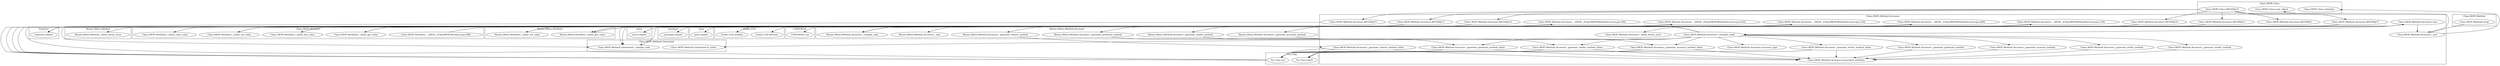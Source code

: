 digraph {
graph [overlap=false]
subgraph cluster_warnings {
	label="warnings";
	"warnings::import";
}
subgraph cluster_Try_Tiny {
	label="Try::Tiny";
	"Try::Tiny::catch";
	"Try::Tiny::try";
}
subgraph cluster_Scalar_Util {
	label="Scalar::Util";
	"Scalar::Util::blessed";
	"Scalar::Util::weaken";
}
subgraph cluster_UNIVERSAL {
	label="UNIVERSAL";
	"UNIVERSAL::isa";
}
subgraph cluster_Class_MOP_Method_Accessor {
	label="Class::MOP::Method::Accessor";
	"Class::MOP::Method::Accessor::BEGIN@15";
	"Class::MOP::Method::Accessor::_new";
	"Class::MOP::Method::Accessor::BEGIN@14";
	"Class::MOP::Method::Accessor::_initialize_body";
	"Class::MOP::Method::Accessor::_generate_clearer_method_inline";
	"Class::MOP::Method::Accessor::__ANON__[Class/MOP/Method/Accessor.pm:154]";
	"Class::MOP::Method::Accessor::_generate_reader_method";
	"Class::MOP::Method::Accessor::associated_attribute";
	"Class::MOP::Method::Accessor::__ANON__[Class/MOP/Method/Accessor.pm:184]";
	"Class::MOP::Method::Accessor::BEGIN@10";
	"Class::MOP::Method::Accessor::__ANON__[Class/MOP/Method/Accessor.pm:209]";
	"Class::MOP::Method::Accessor::BEGIN@11";
	"Class::MOP::Method::Accessor::_inline_throw_error";
	"Class::MOP::Method::Accessor::_generate_accessor_method_inline";
	"Class::MOP::Method::Accessor::BEGIN@3";
	"Class::MOP::Method::Accessor::_generate_writer_method_inline";
	"Class::MOP::Method::Accessor::_generate_predicate_method";
	"Class::MOP::Method::Accessor::_generate_accessor_method";
	"Class::MOP::Method::Accessor::accessor_type";
	"Class::MOP::Method::Accessor::BEGIN@17";
	"Class::MOP::Method::Accessor::__ANON__[Class/MOP/Method/Accessor.pm:234]";
	"Class::MOP::Method::Accessor::BEGIN@13";
	"Class::MOP::Method::Accessor::_generate_reader_method_inline";
	"Class::MOP::Method::Accessor::_generate_writer_method";
	"Class::MOP::Method::Accessor::new";
	"Class::MOP::Method::Accessor::_generate_predicate_method_inline";
	"Class::MOP::Method::Accessor::__ANON__[Class/MOP/Method/Accessor.pm:120]";
}
subgraph cluster_base {
	label="base";
	"base::import";
}
subgraph cluster_Class_MOP_Method_Generated {
	label="Class::MOP::Method::Generated";
	"Class::MOP::Method::Generated::_compile_code";
	"Class::MOP::Method::Generated::is_inline";
}
subgraph cluster_strict {
	label="strict";
	"strict::import";
}
subgraph cluster_Class_MOP_Class {
	label="Class::MOP::Class";
	"Class::MOP::Class::BEGIN@15";
	"Class::MOP::Class::initialize";
	"Class::MOP::Class::new_object";
}
subgraph cluster_Moose_Meta_Method {
	label="Moose::Meta::Method";
	"Moose::Meta::Method::_inline_throw_error";
}
subgraph cluster_Exporter {
	label="Exporter";
	"Exporter::import";
}
subgraph cluster_Class_MOP_Attribute {
	label="Class::MOP::Attribute";
	"Class::MOP::Attribute::_inline_clear_value";
	"Class::MOP::Attribute::_inline_has_value";
	"Class::MOP::Attribute::_inline_set_value";
	"Class::MOP::Attribute::__ANON__[Class/MOP/Attribute.pm:398]";
	"Class::MOP::Attribute::_inline_get_value";
}
subgraph cluster_Moose_Meta_Attribute {
	label="Moose::Meta::Attribute";
	"Moose::Meta::Attribute::_inline_set_value";
	"Moose::Meta::Attribute::_inline_get_value";
}
subgraph cluster_Moose_Meta_Method_Accessor {
	label="Moose::Meta::Method::Accessor";
	"Moose::Meta::Method::Accessor::_generate_clearer_method";
	"Moose::Meta::Method::Accessor::_generate_accessor_method";
	"Moose::Meta::Method::Accessor::_generate_reader_method";
	"Moose::Meta::Method::Accessor::_generate_predicate_method";
	"Moose::Meta::Method::Accessor::_compile_code";
	"Moose::Meta::Method::Accessor::_new";
}
subgraph cluster_Class_MOP_Method {
	label="Class::MOP::Method";
	"Class::MOP::Method::wrap";
}
"Class::MOP::Method::Accessor::_generate_accessor_method_inline" -> "Try::Tiny::try";
"Class::MOP::Method::Accessor::_generate_writer_method_inline" -> "Try::Tiny::try";
"Class::MOP::Method::Accessor::_generate_clearer_method_inline" -> "Try::Tiny::try";
"Class::MOP::Method::Accessor::_generate_reader_method_inline" -> "Try::Tiny::try";
"Class::MOP::Method::Accessor::_generate_predicate_method_inline" -> "Try::Tiny::try";
"Try::Tiny::try" -> "Class::MOP::Method::Accessor::__ANON__[Class/MOP/Method/Accessor.pm:209]";
"Class::MOP::Method::Accessor::BEGIN@13" -> "Exporter::import";
"Class::MOP::Method::Accessor::BEGIN@15" -> "Exporter::import";
"Class::MOP::Method::Accessor::BEGIN@14" -> "Exporter::import";
"Class::MOP::Class::BEGIN@15" -> "Class::MOP::Method::Accessor::BEGIN@13";
"Moose::Meta::Method::Accessor::_generate_reader_method" -> "Class::MOP::Method::Accessor::_generate_reader_method_inline";
"Class::MOP::Method::Accessor::_initialize_body" -> "Class::MOP::Method::Accessor::_generate_reader_method_inline";
"Class::MOP::Method::Accessor::__ANON__[Class/MOP/Method/Accessor.pm:234]" -> "Moose::Meta::Method::Accessor::_compile_code";
"Class::MOP::Method::Accessor::__ANON__[Class/MOP/Method/Accessor.pm:154]" -> "Moose::Meta::Method::Accessor::_compile_code";
"Class::MOP::Method::Accessor::__ANON__[Class/MOP/Method/Accessor.pm:209]" -> "Moose::Meta::Method::Accessor::_compile_code";
"Class::MOP::Method::Accessor::__ANON__[Class/MOP/Method/Accessor.pm:120]" -> "Moose::Meta::Method::Accessor::_compile_code";
"Class::MOP::Method::Accessor::new" -> "Scalar::Util::blessed";
"Class::MOP::Method::Accessor::_initialize_body" -> "Class::MOP::Method::Generated::is_inline";
"Moose::Meta::Method::Accessor::_generate_accessor_method" -> "Class::MOP::Method::Accessor::_generate_accessor_method_inline";
"Class::MOP::Method::Accessor::_initialize_body" -> "Class::MOP::Method::Accessor::_generate_accessor_method_inline";
"Class::MOP::Method::Accessor::_initialize_body" -> "Moose::Meta::Method::Accessor::_generate_predicate_method";
"Try::Tiny::try" -> "Class::MOP::Method::Accessor::__ANON__[Class/MOP/Method/Accessor.pm:234]";
"Class::MOP::Method::Accessor::_initialize_body" -> "Class::MOP::Method::Accessor::_generate_writer_method_inline";
"Class::MOP::Method::Accessor::__ANON__[Class/MOP/Method/Accessor.pm:209]" -> "Class::MOP::Attribute::_inline_has_value";
"Class::MOP::Method::Accessor::_generate_accessor_method_inline" -> "Try::Tiny::catch";
"Class::MOP::Method::Accessor::_generate_writer_method_inline" -> "Try::Tiny::catch";
"Class::MOP::Method::Accessor::_generate_clearer_method_inline" -> "Try::Tiny::catch";
"Class::MOP::Method::Accessor::_generate_reader_method_inline" -> "Try::Tiny::catch";
"Class::MOP::Method::Accessor::_generate_predicate_method_inline" -> "Try::Tiny::catch";
"Class::MOP::Method::Accessor::_initialize_body" -> "Class::MOP::Method::Accessor::_generate_accessor_method";
"Class::MOP::Class::BEGIN@15" -> "Class::MOP::Method::Accessor::BEGIN@17";
"Moose::Meta::Method::Accessor::_generate_clearer_method" -> "Class::MOP::Method::Accessor::_generate_clearer_method_inline";
"Class::MOP::Method::Accessor::BEGIN@17" -> "base::import";
"Try::Tiny::try" -> "Class::MOP::Method::Accessor::__ANON__[Class/MOP/Method/Accessor.pm:154]";
"Class::MOP::Method::Accessor::BEGIN@11" -> "warnings::import";
"Class::MOP::Method::Accessor::_new" -> "Class::MOP::Class::new_object";
"Class::MOP::Class::BEGIN@15" -> "Class::MOP::Method::Accessor::BEGIN@14";
"Class::MOP::Method::Accessor::_generate_accessor_method_inline" -> "Class::MOP::Method::Accessor::associated_attribute";
"Class::MOP::Method::Accessor::_generate_predicate_method" -> "Class::MOP::Method::Accessor::associated_attribute";
"Class::MOP::Method::Accessor::_generate_writer_method_inline" -> "Class::MOP::Method::Accessor::associated_attribute";
"Class::MOP::Method::Accessor::_generate_accessor_method" -> "Class::MOP::Method::Accessor::associated_attribute";
"Class::MOP::Method::Accessor::_generate_clearer_method_inline" -> "Class::MOP::Method::Accessor::associated_attribute";
"Class::MOP::Method::Accessor::_generate_reader_method_inline" -> "Class::MOP::Method::Accessor::associated_attribute";
"Class::MOP::Method::Accessor::_generate_reader_method" -> "Class::MOP::Method::Accessor::associated_attribute";
"Class::MOP::Method::Accessor::_generate_writer_method" -> "Class::MOP::Method::Accessor::associated_attribute";
"Class::MOP::Method::Accessor::_generate_predicate_method_inline" -> "Class::MOP::Method::Accessor::associated_attribute";
"Class::MOP::Method::Accessor::__ANON__[Class/MOP/Method/Accessor.pm:154]" -> "Class::MOP::Method::Accessor::_inline_throw_error";
"Class::MOP::Method::Accessor::_initialize_body" -> "Moose::Meta::Method::Accessor::_generate_reader_method";
"Class::MOP::Method::Accessor::_new" -> "Class::MOP::Class::initialize";
"Class::MOP::Method::Accessor::new" -> "Moose::Meta::Method::Accessor::_new";
"Class::MOP::Method::Accessor::_initialize_body" -> "Moose::Meta::Method::Accessor::_generate_accessor_method";
"Class::MOP::Method::Accessor::BEGIN@10" -> "strict::import";
"Class::MOP::Method::Accessor::_initialize_body" -> "Class::MOP::Method::Accessor::_generate_predicate_method";
"Class::MOP::Method::Accessor::__ANON__[Class/MOP/Method/Accessor.pm:120]" -> "Moose::Meta::Attribute::_inline_set_value";
"Class::MOP::Method::wrap" -> "Class::MOP::Method::Accessor::_new";
"Class::MOP::Method::Accessor::new" -> "Class::MOP::Method::Accessor::_new";
"Class::MOP::Method::Accessor::new" -> "Class::MOP::Method::Accessor::_initialize_body";
"Class::MOP::Class::BEGIN@15" -> "Class::MOP::Method::Accessor::BEGIN@11";
"Class::MOP::Class::BEGIN@15" -> "Class::MOP::Method::Accessor::BEGIN@15";
"Class::MOP::Method::Accessor::_initialize_body" -> "Class::MOP::Method::Accessor::_generate_reader_method";
"Class::MOP::Method::Accessor::__ANON__[Class/MOP/Method/Accessor.pm:154]" -> "Moose::Meta::Attribute::_inline_get_value";
"Class::MOP::Method::Accessor::__ANON__[Class/MOP/Method/Accessor.pm:120]" -> "Moose::Meta::Attribute::_inline_get_value";
"Class::MOP::Method::Accessor::_initialize_body" -> "Class::MOP::Method::Accessor::accessor_type";
"Class::MOP::Method::Accessor::_initialize_body" -> "Class::MOP::Method::Accessor::_generate_writer_method";
"Class::MOP::Method::Accessor::__ANON__[Class/MOP/Method/Accessor.pm:234]" -> "Class::MOP::Attribute::_inline_clear_value";
"Class::MOP::Class::BEGIN@15" -> "Class::MOP::Method::Accessor::BEGIN@10";
"Try::Tiny::try" -> "Class::MOP::Method::Accessor::__ANON__[Class/MOP/Method/Accessor.pm:184]";
"Class::MOP::Method::Accessor::new" -> "Scalar::Util::weaken";
"Class::MOP::Method::Accessor::new" -> "UNIVERSAL::isa";
"Class::MOP::Method::Accessor::_initialize_body" -> "Moose::Meta::Method::Accessor::_generate_clearer_method";
"Class::MOP::Method::Accessor::__ANON__[Class/MOP/Method/Accessor.pm:154]" -> "Moose::Meta::Method::_inline_throw_error";
"Class::MOP::Class::BEGIN@15" -> "Class::MOP::Method::Accessor::BEGIN@3";
"Class::MOP::Method::Accessor::__ANON__[Class/MOP/Method/Accessor.pm:154]" -> "Class::MOP::Method::Generated::_compile_code";
"Class::MOP::Method::Accessor::__ANON__[Class/MOP/Method/Accessor.pm:184]" -> "Class::MOP::Method::Generated::_compile_code";
"Class::MOP::Method::Accessor::__ANON__[Class/MOP/Method/Accessor.pm:209]" -> "Class::MOP::Method::Generated::_compile_code";
"Class::MOP::Method::Accessor::__ANON__[Class/MOP/Method/Accessor.pm:120]" -> "Class::MOP::Method::Generated::_compile_code";
"Class::MOP::Method::Accessor::__ANON__[Class/MOP/Method/Accessor.pm:184]" -> "Class::MOP::Attribute::_inline_set_value";
"Class::MOP::Method::Accessor::__ANON__[Class/MOP/Method/Accessor.pm:120]" -> "Class::MOP::Attribute::_inline_set_value";
"Try::Tiny::try" -> "Class::MOP::Method::Accessor::__ANON__[Class/MOP/Method/Accessor.pm:120]";
"Class::MOP::Attribute::__ANON__[Class/MOP/Attribute.pm:398]" -> "Class::MOP::Method::Accessor::new";
"Class::MOP::Method::Accessor::__ANON__[Class/MOP/Method/Accessor.pm:154]" -> "Class::MOP::Attribute::_inline_get_value";
"Class::MOP::Method::Accessor::__ANON__[Class/MOP/Method/Accessor.pm:120]" -> "Class::MOP::Attribute::_inline_get_value";
"Moose::Meta::Method::Accessor::_generate_predicate_method" -> "Class::MOP::Method::Accessor::_generate_predicate_method_inline";
"Class::MOP::Method::Accessor::_initialize_body" -> "Class::MOP::Method::Accessor::_generate_predicate_method_inline";
}
